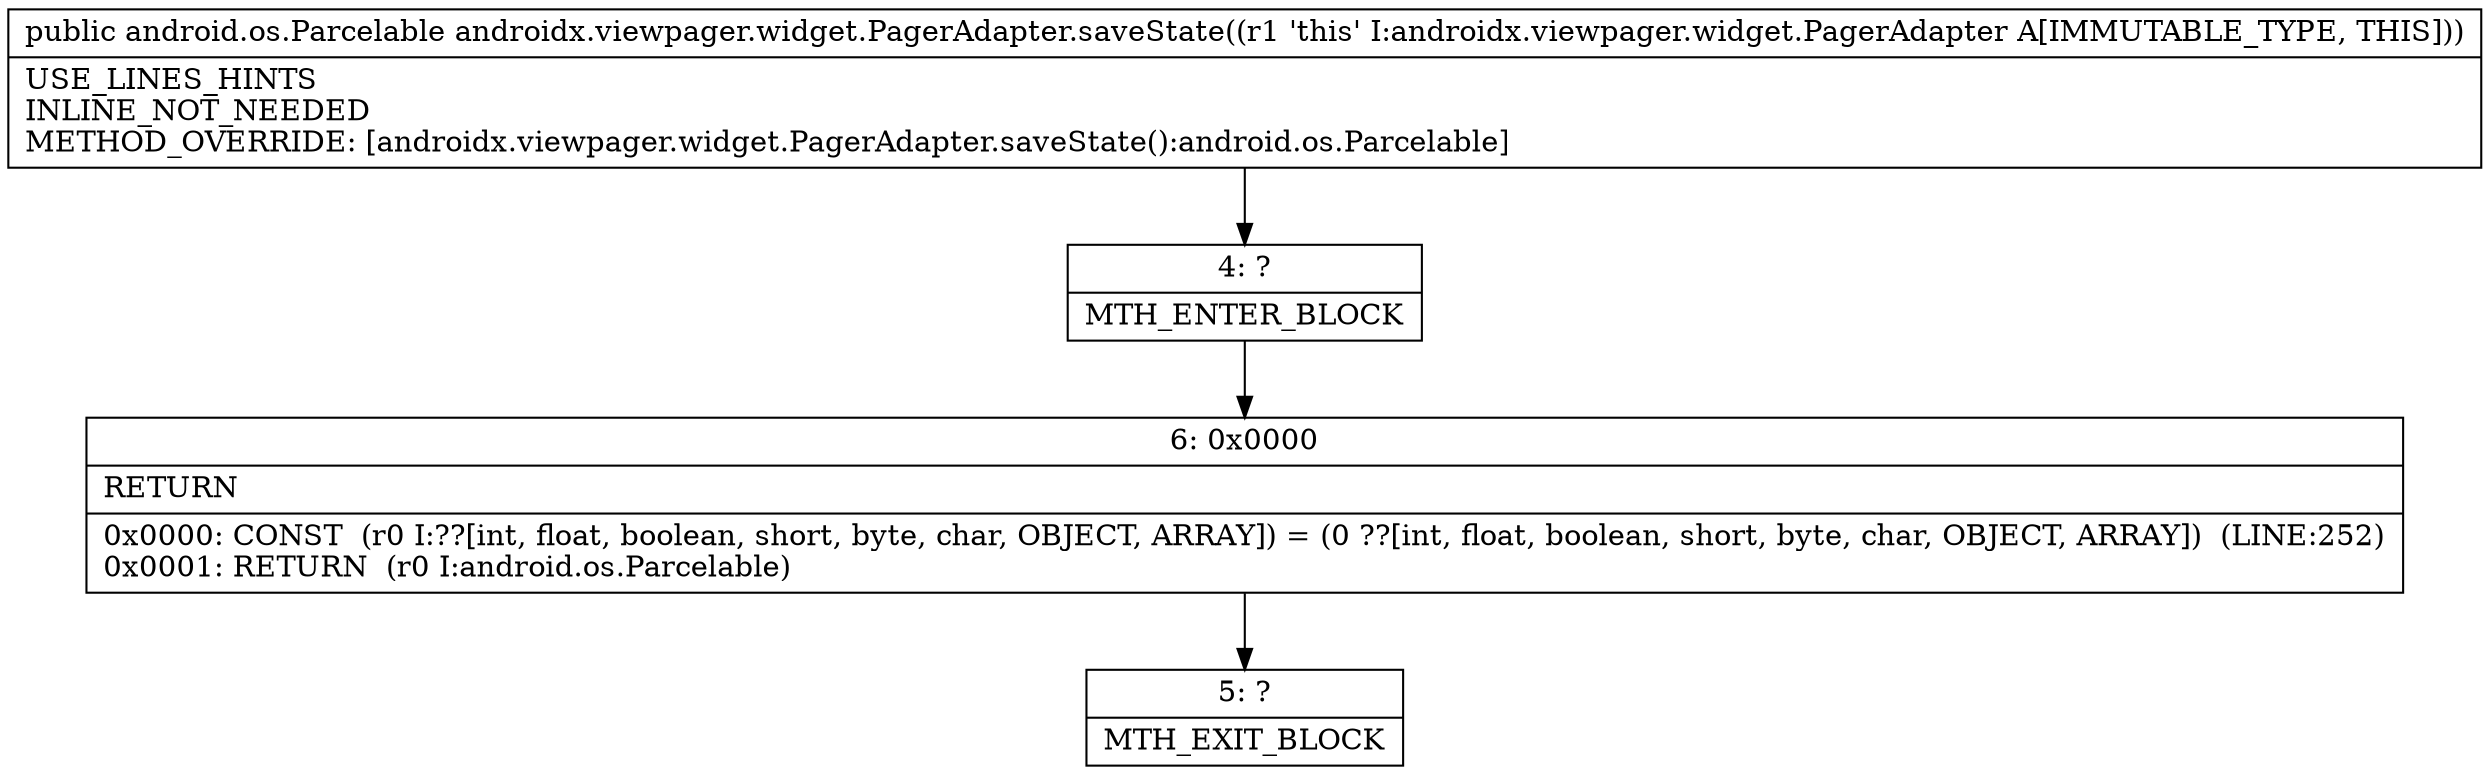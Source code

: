 digraph "CFG forandroidx.viewpager.widget.PagerAdapter.saveState()Landroid\/os\/Parcelable;" {
Node_4 [shape=record,label="{4\:\ ?|MTH_ENTER_BLOCK\l}"];
Node_6 [shape=record,label="{6\:\ 0x0000|RETURN\l|0x0000: CONST  (r0 I:??[int, float, boolean, short, byte, char, OBJECT, ARRAY]) = (0 ??[int, float, boolean, short, byte, char, OBJECT, ARRAY])  (LINE:252)\l0x0001: RETURN  (r0 I:android.os.Parcelable) \l}"];
Node_5 [shape=record,label="{5\:\ ?|MTH_EXIT_BLOCK\l}"];
MethodNode[shape=record,label="{public android.os.Parcelable androidx.viewpager.widget.PagerAdapter.saveState((r1 'this' I:androidx.viewpager.widget.PagerAdapter A[IMMUTABLE_TYPE, THIS]))  | USE_LINES_HINTS\lINLINE_NOT_NEEDED\lMETHOD_OVERRIDE: [androidx.viewpager.widget.PagerAdapter.saveState():android.os.Parcelable]\l}"];
MethodNode -> Node_4;Node_4 -> Node_6;
Node_6 -> Node_5;
}

